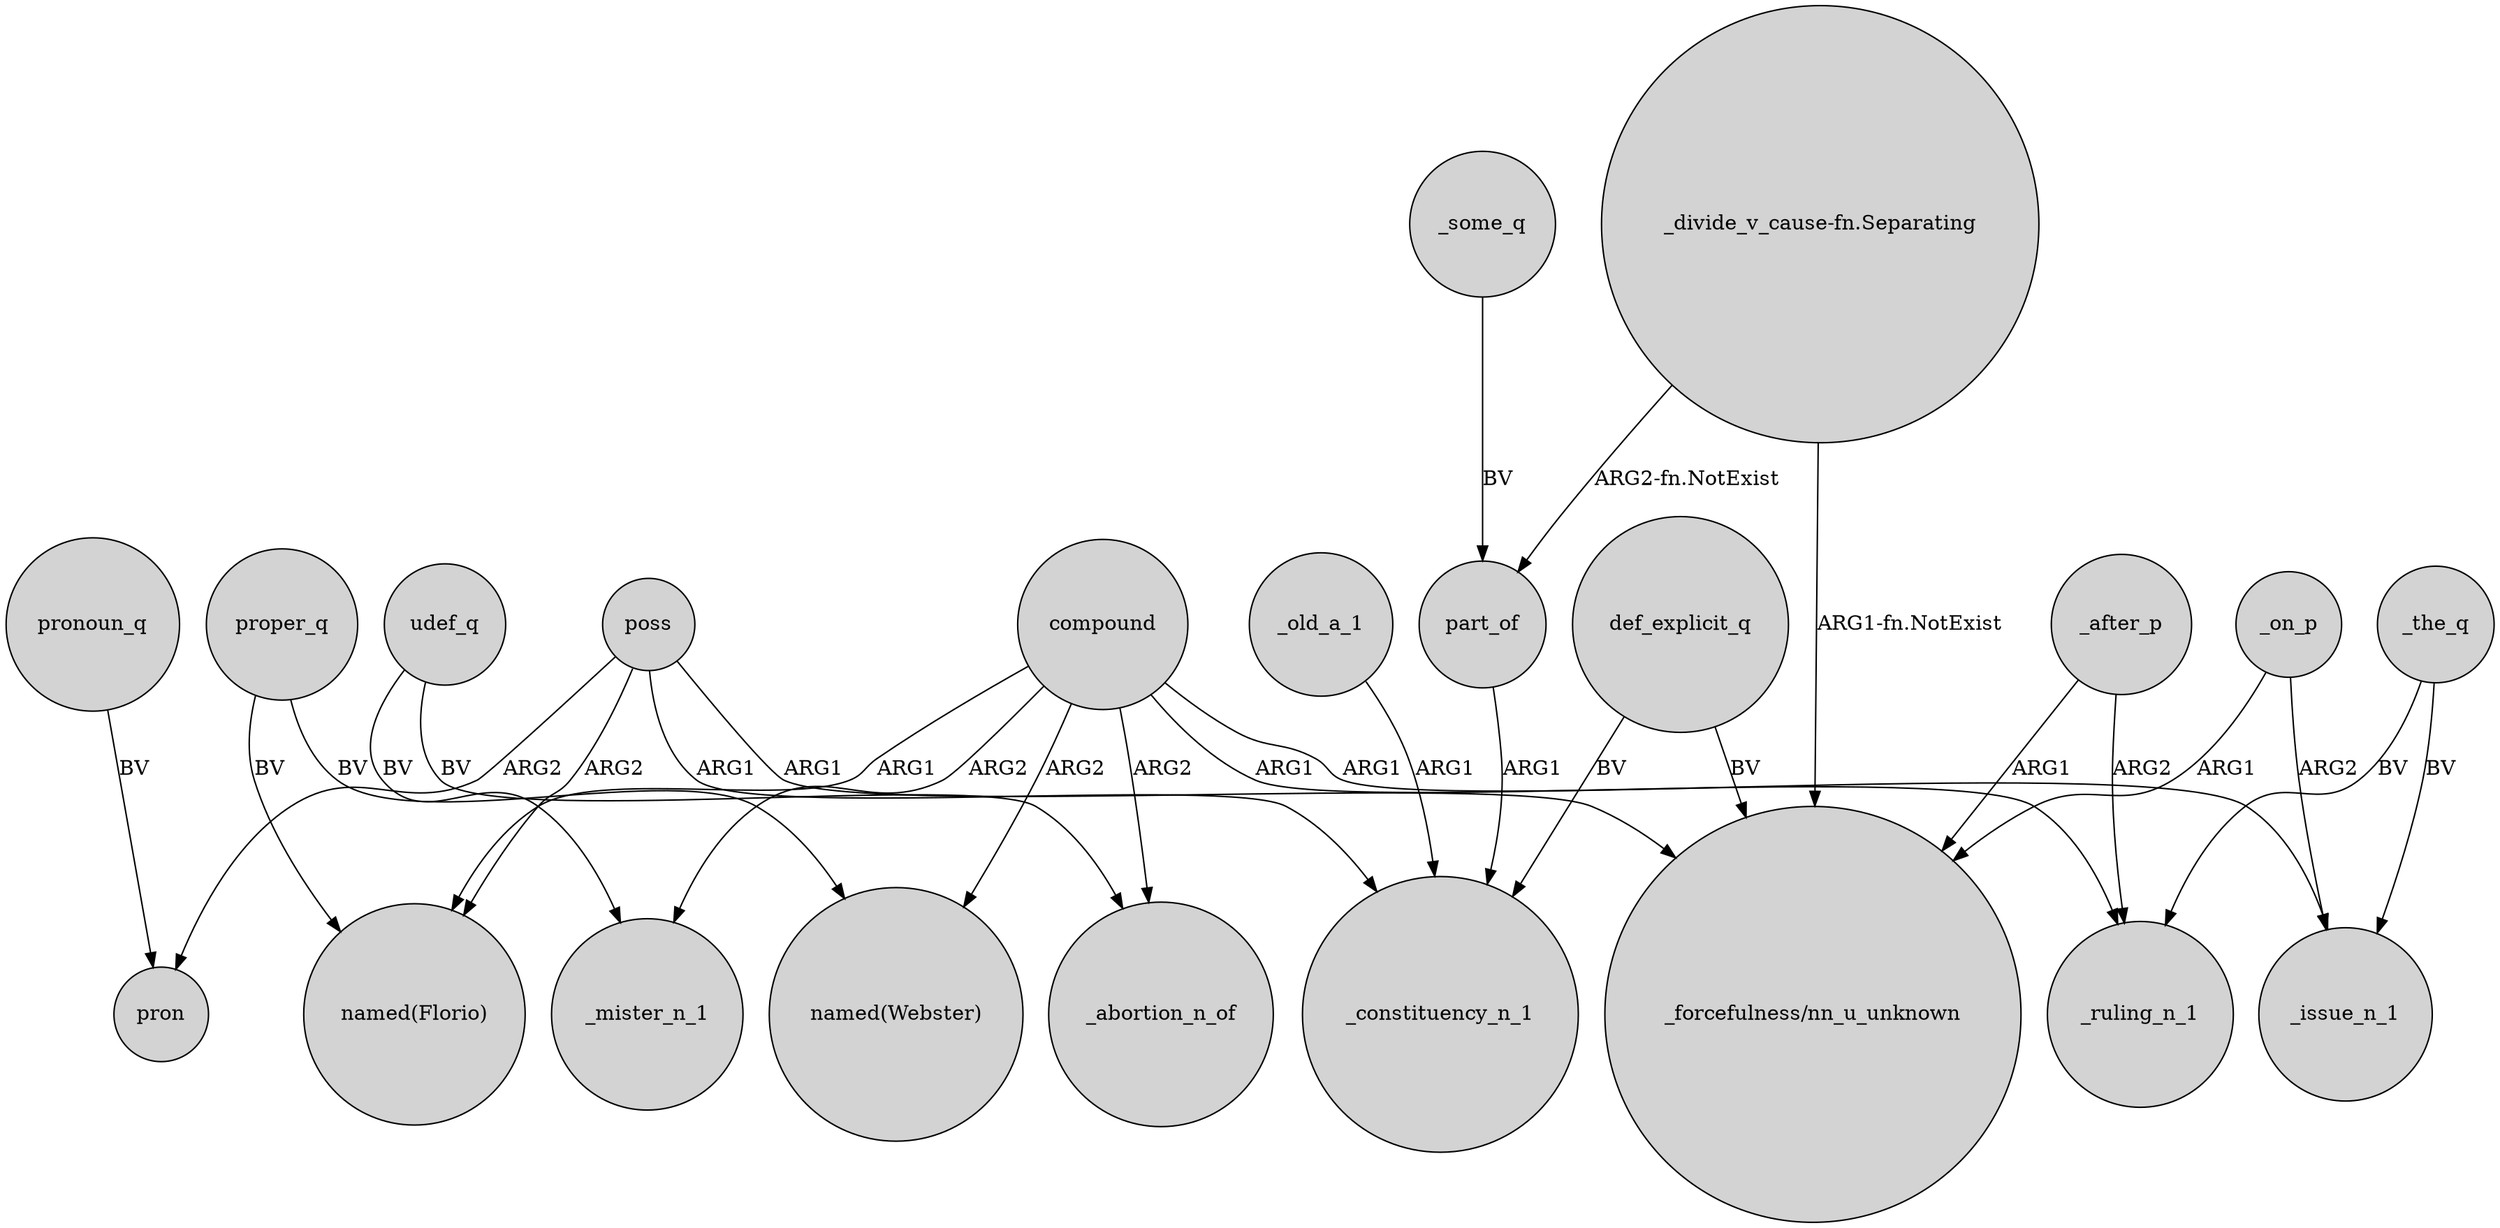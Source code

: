 digraph {
	node [shape=circle style=filled]
	def_explicit_q -> "_forcefulness/nn_u_unknown" [label=BV]
	compound -> "named(Webster)" [label=ARG2]
	poss -> pron [label=ARG2]
	poss -> "_forcefulness/nn_u_unknown" [label=ARG1]
	compound -> _mister_n_1 [label=ARG2]
	compound -> "named(Florio)" [label=ARG1]
	udef_q -> _mister_n_1 [label=BV]
	_after_p -> _ruling_n_1 [label=ARG2]
	_old_a_1 -> _constituency_n_1 [label=ARG1]
	_the_q -> _issue_n_1 [label=BV]
	poss -> _constituency_n_1 [label=ARG1]
	part_of -> _constituency_n_1 [label=ARG1]
	_some_q -> part_of [label=BV]
	def_explicit_q -> _constituency_n_1 [label=BV]
	_on_p -> "_forcefulness/nn_u_unknown" [label=ARG1]
	pronoun_q -> pron [label=BV]
	_on_p -> _issue_n_1 [label=ARG2]
	compound -> _ruling_n_1 [label=ARG1]
	"_divide_v_cause-fn.Separating" -> "_forcefulness/nn_u_unknown" [label="ARG1-fn.NotExist"]
	proper_q -> "named(Webster)" [label=BV]
	poss -> "named(Florio)" [label=ARG2]
	compound -> _issue_n_1 [label=ARG1]
	udef_q -> _abortion_n_of [label=BV]
	proper_q -> "named(Florio)" [label=BV]
	"_divide_v_cause-fn.Separating" -> part_of [label="ARG2-fn.NotExist"]
	compound -> _abortion_n_of [label=ARG2]
	_after_p -> "_forcefulness/nn_u_unknown" [label=ARG1]
	_the_q -> _ruling_n_1 [label=BV]
}
